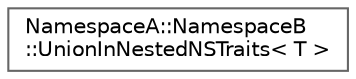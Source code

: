 digraph "Graphical Class Hierarchy"
{
 // LATEX_PDF_SIZE
  bgcolor="transparent";
  edge [fontname=Helvetica,fontsize=10,labelfontname=Helvetica,labelfontsize=10];
  node [fontname=Helvetica,fontsize=10,shape=box,height=0.2,width=0.4];
  rankdir="LR";
  Node0 [id="Node000000",label="NamespaceA::NamespaceB\l::UnionInNestedNSTraits\< T \>",height=0.2,width=0.4,color="grey40", fillcolor="white", style="filled",URL="$structNamespaceA_1_1NamespaceB_1_1UnionInNestedNSTraits.html",tooltip=" "];
}
